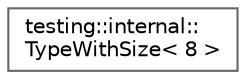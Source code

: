 digraph "クラス階層図"
{
 // LATEX_PDF_SIZE
  bgcolor="transparent";
  edge [fontname=Helvetica,fontsize=10,labelfontname=Helvetica,labelfontsize=10];
  node [fontname=Helvetica,fontsize=10,shape=box,height=0.2,width=0.4];
  rankdir="LR";
  Node0 [id="Node000000",label="testing::internal::\lTypeWithSize\< 8 \>",height=0.2,width=0.4,color="grey40", fillcolor="white", style="filled",URL="$classtesting_1_1internal_1_1_type_with_size_3_018_01_4.html",tooltip=" "];
}
